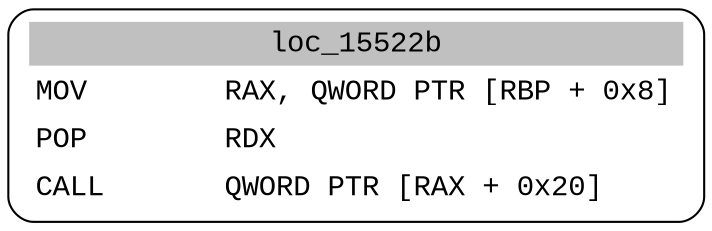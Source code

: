 digraph asm_graph {
1941 [
shape="Mrecord" fontname="Courier New"label =<<table border="0" cellborder="0" cellpadding="3"><tr><td align="center" colspan="2" bgcolor="grey">loc_15522b</td></tr><tr><td align="left">MOV        RAX, QWORD PTR [RBP + 0x8]</td></tr><tr><td align="left">POP        RDX</td></tr><tr><td align="left">CALL       QWORD PTR [RAX + 0x20]</td></tr></table>> ];
}